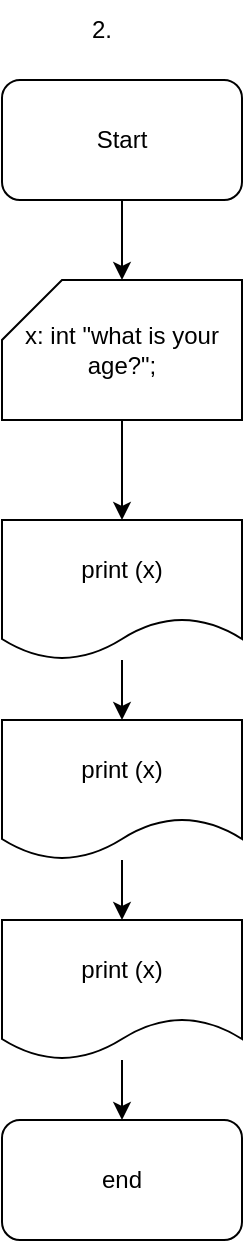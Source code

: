 <mxfile version="24.6.4" type="device">
  <diagram name="Page-1" id="qaOautFjhRZq1ui5FNyo">
    <mxGraphModel dx="422" dy="737" grid="1" gridSize="10" guides="1" tooltips="1" connect="1" arrows="1" fold="1" page="1" pageScale="1" pageWidth="827" pageHeight="1169" math="0" shadow="0">
      <root>
        <mxCell id="0" />
        <mxCell id="1" parent="0" />
        <mxCell id="dcEeJi8BF11Ic1rnUPWc-2" value="" style="edgeStyle=orthogonalEdgeStyle;rounded=0;orthogonalLoop=1;jettySize=auto;html=1;" parent="1" source="5GW1oSvHkEeGKHcGfkQf-1" target="dcEeJi8BF11Ic1rnUPWc-1" edge="1">
          <mxGeometry relative="1" as="geometry" />
        </mxCell>
        <mxCell id="5GW1oSvHkEeGKHcGfkQf-1" value="Start" style="rounded=1;whiteSpace=wrap;html=1;" parent="1" vertex="1">
          <mxGeometry x="200" y="120" width="120" height="60" as="geometry" />
        </mxCell>
        <mxCell id="5GW1oSvHkEeGKHcGfkQf-2" value="2." style="text;html=1;align=center;verticalAlign=middle;whiteSpace=wrap;rounded=0;" parent="1" vertex="1">
          <mxGeometry x="220" y="80" width="60" height="30" as="geometry" />
        </mxCell>
        <mxCell id="dcEeJi8BF11Ic1rnUPWc-4" value="" style="edgeStyle=orthogonalEdgeStyle;rounded=0;orthogonalLoop=1;jettySize=auto;html=1;" parent="1" source="dcEeJi8BF11Ic1rnUPWc-1" target="dcEeJi8BF11Ic1rnUPWc-3" edge="1">
          <mxGeometry relative="1" as="geometry" />
        </mxCell>
        <mxCell id="dcEeJi8BF11Ic1rnUPWc-1" value="x: int &quot;what is your age?&quot;;" style="shape=card;whiteSpace=wrap;html=1;" parent="1" vertex="1">
          <mxGeometry x="200" y="220" width="120" height="70" as="geometry" />
        </mxCell>
        <mxCell id="trMXEBEpJmvjkEYpX7wQ-4" value="" style="edgeStyle=orthogonalEdgeStyle;rounded=0;orthogonalLoop=1;jettySize=auto;html=1;" edge="1" parent="1" source="dcEeJi8BF11Ic1rnUPWc-3" target="trMXEBEpJmvjkEYpX7wQ-3">
          <mxGeometry relative="1" as="geometry" />
        </mxCell>
        <mxCell id="dcEeJi8BF11Ic1rnUPWc-3" value="print (x)" style="shape=document;whiteSpace=wrap;html=1;boundedLbl=1;" parent="1" vertex="1">
          <mxGeometry x="200" y="340" width="120" height="70" as="geometry" />
        </mxCell>
        <mxCell id="trMXEBEpJmvjkEYpX7wQ-7" value="" style="edgeStyle=orthogonalEdgeStyle;rounded=0;orthogonalLoop=1;jettySize=auto;html=1;" edge="1" parent="1" source="trMXEBEpJmvjkEYpX7wQ-2" target="trMXEBEpJmvjkEYpX7wQ-6">
          <mxGeometry relative="1" as="geometry" />
        </mxCell>
        <mxCell id="trMXEBEpJmvjkEYpX7wQ-2" value="print (x)" style="shape=document;whiteSpace=wrap;html=1;boundedLbl=1;" vertex="1" parent="1">
          <mxGeometry x="200" y="540" width="120" height="70" as="geometry" />
        </mxCell>
        <mxCell id="trMXEBEpJmvjkEYpX7wQ-5" value="" style="edgeStyle=orthogonalEdgeStyle;rounded=0;orthogonalLoop=1;jettySize=auto;html=1;" edge="1" parent="1" source="trMXEBEpJmvjkEYpX7wQ-3" target="trMXEBEpJmvjkEYpX7wQ-2">
          <mxGeometry relative="1" as="geometry" />
        </mxCell>
        <mxCell id="trMXEBEpJmvjkEYpX7wQ-3" value="print (x)" style="shape=document;whiteSpace=wrap;html=1;boundedLbl=1;" vertex="1" parent="1">
          <mxGeometry x="200" y="440" width="120" height="70" as="geometry" />
        </mxCell>
        <mxCell id="trMXEBEpJmvjkEYpX7wQ-6" value="end" style="rounded=1;whiteSpace=wrap;html=1;" vertex="1" parent="1">
          <mxGeometry x="200" y="640" width="120" height="60" as="geometry" />
        </mxCell>
      </root>
    </mxGraphModel>
  </diagram>
</mxfile>
